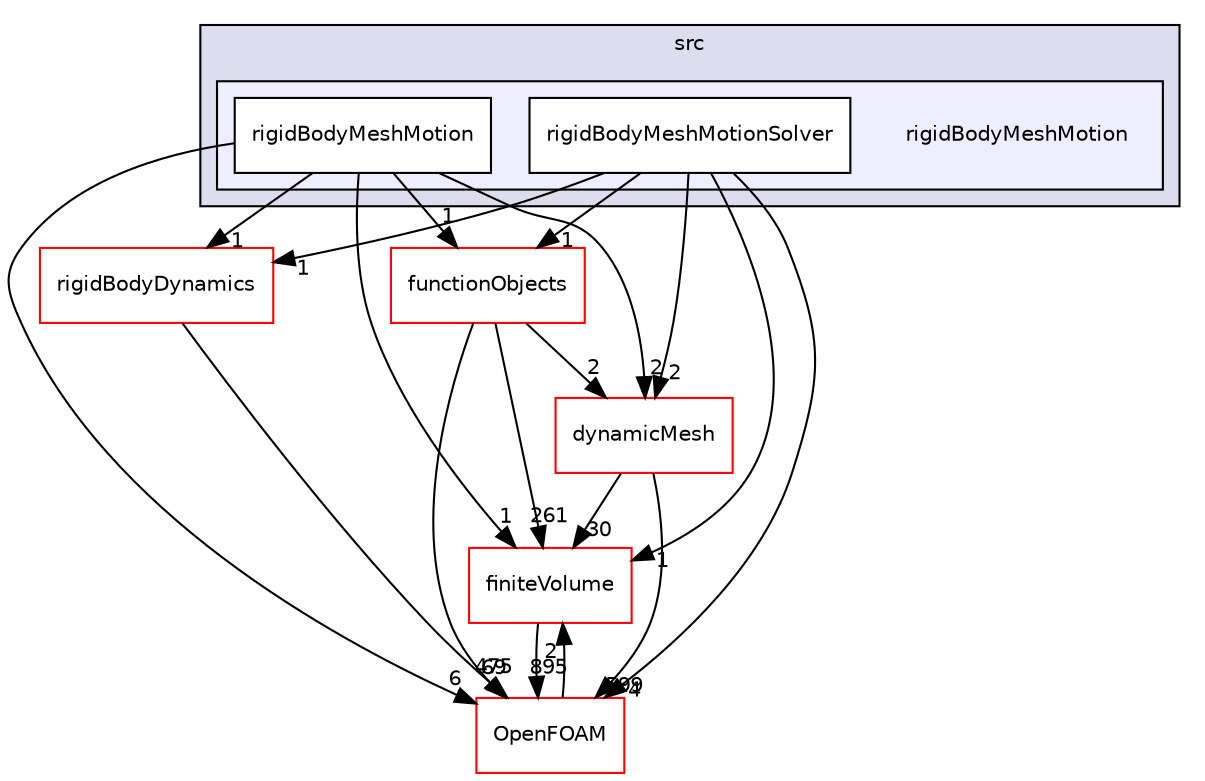 digraph "src/rigidBodyMeshMotion" {
  bgcolor=transparent;
  compound=true
  node [ fontsize="10", fontname="Helvetica"];
  edge [ labelfontsize="10", labelfontname="Helvetica"];
  subgraph clusterdir_68267d1309a1af8e8297ef4c3efbcdba {
    graph [ bgcolor="#ddddee", pencolor="black", label="src" fontname="Helvetica", fontsize="10", URL="dir_68267d1309a1af8e8297ef4c3efbcdba.html"]
  subgraph clusterdir_f7c4c91d76964006204b3afe5679c6fe {
    graph [ bgcolor="#eeeeff", pencolor="black", label="" URL="dir_f7c4c91d76964006204b3afe5679c6fe.html"];
    dir_f7c4c91d76964006204b3afe5679c6fe [shape=plaintext label="rigidBodyMeshMotion"];
    dir_3ba619a4fdd878d3eb78b30c86d5a0a1 [shape=box label="rigidBodyMeshMotion" color="black" fillcolor="white" style="filled" URL="dir_3ba619a4fdd878d3eb78b30c86d5a0a1.html"];
    dir_08d4b727077ee3a6466ba17180da01d8 [shape=box label="rigidBodyMeshMotionSolver" color="black" fillcolor="white" style="filled" URL="dir_08d4b727077ee3a6466ba17180da01d8.html"];
  }
  }
  dir_9bd15774b555cf7259a6fa18f99fe99b [shape=box label="finiteVolume" color="red" URL="dir_9bd15774b555cf7259a6fa18f99fe99b.html"];
  dir_910720b80d2212eaa7292c1abd76c375 [shape=box label="rigidBodyDynamics" color="red" URL="dir_910720b80d2212eaa7292c1abd76c375.html"];
  dir_63742796c427c97a292c80f7db71da36 [shape=box label="dynamicMesh" color="red" URL="dir_63742796c427c97a292c80f7db71da36.html"];
  dir_de23f6d4f0962ea995903f5110543226 [shape=box label="functionObjects" color="red" URL="dir_de23f6d4f0962ea995903f5110543226.html"];
  dir_c5473ff19b20e6ec4dfe5c310b3778a8 [shape=box label="OpenFOAM" color="red" URL="dir_c5473ff19b20e6ec4dfe5c310b3778a8.html"];
  dir_9bd15774b555cf7259a6fa18f99fe99b->dir_c5473ff19b20e6ec4dfe5c310b3778a8 [headlabel="895", labeldistance=1.5 headhref="dir_000814_002151.html"];
  dir_910720b80d2212eaa7292c1abd76c375->dir_c5473ff19b20e6ec4dfe5c310b3778a8 [headlabel="69", labeldistance=1.5 headhref="dir_003490_002151.html"];
  dir_63742796c427c97a292c80f7db71da36->dir_9bd15774b555cf7259a6fa18f99fe99b [headlabel="30", labeldistance=1.5 headhref="dir_000588_000814.html"];
  dir_63742796c427c97a292c80f7db71da36->dir_c5473ff19b20e6ec4dfe5c310b3778a8 [headlabel="599", labeldistance=1.5 headhref="dir_000588_002151.html"];
  dir_08d4b727077ee3a6466ba17180da01d8->dir_9bd15774b555cf7259a6fa18f99fe99b [headlabel="1", labeldistance=1.5 headhref="dir_003549_000814.html"];
  dir_08d4b727077ee3a6466ba17180da01d8->dir_910720b80d2212eaa7292c1abd76c375 [headlabel="1", labeldistance=1.5 headhref="dir_003549_003490.html"];
  dir_08d4b727077ee3a6466ba17180da01d8->dir_63742796c427c97a292c80f7db71da36 [headlabel="2", labeldistance=1.5 headhref="dir_003549_000588.html"];
  dir_08d4b727077ee3a6466ba17180da01d8->dir_de23f6d4f0962ea995903f5110543226 [headlabel="1", labeldistance=1.5 headhref="dir_003549_000879.html"];
  dir_08d4b727077ee3a6466ba17180da01d8->dir_c5473ff19b20e6ec4dfe5c310b3778a8 [headlabel="4", labeldistance=1.5 headhref="dir_003549_002151.html"];
  dir_3ba619a4fdd878d3eb78b30c86d5a0a1->dir_9bd15774b555cf7259a6fa18f99fe99b [headlabel="1", labeldistance=1.5 headhref="dir_003548_000814.html"];
  dir_3ba619a4fdd878d3eb78b30c86d5a0a1->dir_910720b80d2212eaa7292c1abd76c375 [headlabel="1", labeldistance=1.5 headhref="dir_003548_003490.html"];
  dir_3ba619a4fdd878d3eb78b30c86d5a0a1->dir_63742796c427c97a292c80f7db71da36 [headlabel="2", labeldistance=1.5 headhref="dir_003548_000588.html"];
  dir_3ba619a4fdd878d3eb78b30c86d5a0a1->dir_de23f6d4f0962ea995903f5110543226 [headlabel="1", labeldistance=1.5 headhref="dir_003548_000879.html"];
  dir_3ba619a4fdd878d3eb78b30c86d5a0a1->dir_c5473ff19b20e6ec4dfe5c310b3778a8 [headlabel="6", labeldistance=1.5 headhref="dir_003548_002151.html"];
  dir_de23f6d4f0962ea995903f5110543226->dir_9bd15774b555cf7259a6fa18f99fe99b [headlabel="261", labeldistance=1.5 headhref="dir_000879_000814.html"];
  dir_de23f6d4f0962ea995903f5110543226->dir_63742796c427c97a292c80f7db71da36 [headlabel="2", labeldistance=1.5 headhref="dir_000879_000588.html"];
  dir_de23f6d4f0962ea995903f5110543226->dir_c5473ff19b20e6ec4dfe5c310b3778a8 [headlabel="475", labeldistance=1.5 headhref="dir_000879_002151.html"];
  dir_c5473ff19b20e6ec4dfe5c310b3778a8->dir_9bd15774b555cf7259a6fa18f99fe99b [headlabel="2", labeldistance=1.5 headhref="dir_002151_000814.html"];
}
